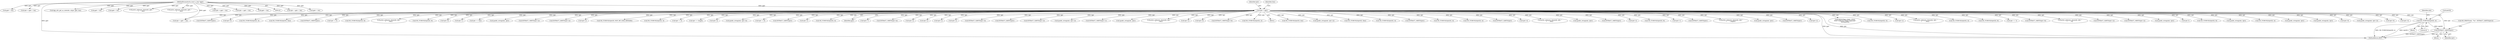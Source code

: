 digraph "0_tcpdump_d10a0f980fe8f9407ab1ffbd612641433ebe175e@array" {
"1000347" [label="(Call,ND_TCHECK2(tptr[0], 4))"];
"1000142" [label="(Call,tptr = pptr)"];
"1000128" [label="(MethodParameterIn,const u_char *pptr)"];
"1000357" [label="(Call,EXTRACT_32BITS(tptr))"];
"1002325" [label="(Call,tptr+6)"];
"1002358" [label="(Call,tptr+4)"];
"1002848" [label="(Call,EXTRACT_32BITS(tptr))"];
"1002331" [label="(Call,tptr+6)"];
"1002570" [label="(Call,ND_TCHECK2(tptr[0], 3))"];
"1001073" [label="(Call,ND_TCHECK2(tptr[0], tlen))"];
"1000622" [label="(Call,EXTRACT_16BITS(tptr))"];
"1002436" [label="(Call,tptr +=5)"];
"1002525" [label="(Call,ND_TCHECK2(tptr[0], 8))"];
"1001615" [label="(Call,print_unknown_data(ndo, tptr, \"\n\t    \", tlen))"];
"1002447" [label="(Call,ND_TCHECK2(tptr[0], 8))"];
"1000128" [label="(MethodParameterIn,const u_char *pptr)"];
"1002247" [label="(Call,tptr+6)"];
"1002582" [label="(Call,tptr+1)"];
"1001623" [label="(Call,tptr = pptr + len)"];
"1000352" [label="(Call,ND_PRINT((ndo, \"%u\", EXTRACT_32BITS(tptr))))"];
"1001097" [label="(Call,tptr += tlen)"];
"1002536" [label="(Call,ipaddr_string(ndo, tptr))"];
"1001625" [label="(Call,pptr + len)"];
"1001169" [label="(Call,pptr + len)"];
"1002368" [label="(Call,EXTRACT_16BITS(tptr+2))"];
"1002431" [label="(Call,EXTRACT_24BITS(tptr+2))"];
"1002243" [label="(Call,tptr+2)"];
"1001640" [label="(Call,ND_TCHECK2(tptr[0], BGP_MP_NLRI_MINSIZE))"];
"1001691" [label="(Call,tptr < pptr + len)"];
"1000615" [label="(Call,ND_TCHECK2(tptr[0], 3))"];
"1000542" [label="(Call,tptr +=4)"];
"1000206" [label="(Call,tptr < pptr + len)"];
"1002640" [label="(Call,tptr += length)"];
"1002205" [label="(Call,tptr+4)"];
"1002203" [label="(Call,ipaddr_string(ndo, tptr+4))"];
"1002387" [label="(Call,tptr +=8)"];
"1000461" [label="(Call,EXTRACT_32BITS(tptr))"];
"1002354" [label="(Call,tptr+3)"];
"1000587" [label="(Call,ND_TCHECK2(tptr[0], 4))"];
"1000144" [label="(Identifier,pptr)"];
"1002315" [label="(Call,tptr+7)"];
"1000354" [label="(Identifier,ndo)"];
"1002357" [label="(Call,EXTRACT_16BITS(tptr+4))"];
"1002369" [label="(Call,tptr+2)"];
"1002349" [label="(Call,tptr+2)"];
"1000346" [label="(Block,)"];
"1002257" [label="(Call,tptr+2)"];
"1002286" [label="(Call,tptr+2)"];
"1002199" [label="(Call,EXTRACT_32BITS(tptr+4))"];
"1000200" [label="(Call,bgp_attr_get_as_size(ndo, atype, pptr, len))"];
"1000493" [label="(Call,EXTRACT_32BITS(tptr))"];
"1002256" [label="(Call,EXTRACT_32BITS(tptr+2))"];
"1001693" [label="(Call,pptr + len)"];
"1002219" [label="(Call,ipaddr_string(ndo, tptr+2))"];
"1002581" [label="(Call,EXTRACT_16BITS(tptr+1))"];
"1002516" [label="(Call,ipaddr_string(ndo, tptr))"];
"1000682" [label="(Call,print_unknown_data(ndo, tptr, \"\n\t    \", tlen))"];
"1000351" [label="(Literal,4)"];
"1000357" [label="(Call,EXTRACT_32BITS(tptr))"];
"1002195" [label="(Call,tptr+2)"];
"1000143" [label="(Identifier,tptr)"];
"1002225" [label="(Call,tptr+6)"];
"1002246" [label="(Call,EXTRACT_16BITS(tptr+6))"];
"1002151" [label="(Call,ND_TCHECK2(tptr[0], 2))"];
"1000130" [label="(Block,)"];
"1000385" [label="(Call,ND_TCHECK2(tptr[0], len))"];
"1000142" [label="(Call,tptr = pptr)"];
"1002298" [label="(Call,ipaddr_string(ndo, tptr+2))"];
"1000663" [label="(Call,ND_TCHECK2(tptr[0], tlen))"];
"1002648" [label="(Call,ND_TCHECK2(tptr[0], 4))"];
"1002158" [label="(Call,EXTRACT_16BITS(tptr))"];
"1000486" [label="(Call,ND_TCHECK2(tptr[0], 4))"];
"1000355" [label="(Block,)"];
"1002489" [label="(Call,ND_TCHECK2(tptr[0], 4))"];
"1000426" [label="(Call,EXTRACT_32BITS(tptr))"];
"1002200" [label="(Call,tptr+4)"];
"1001092" [label="(Call,print_unknown_data(ndo, tptr, \"\n\t    \", tlen))"];
"1000208" [label="(Call,pptr + len)"];
"1002479" [label="(Call,ipaddr_string(ndo, tptr))"];
"1000406" [label="(Call,EXTRACT_16BITS(tptr))"];
"1002221" [label="(Call,tptr+2)"];
"1000348" [label="(Call,tptr[0])"];
"1002505" [label="(Call,ND_TCHECK2(tptr[0], 8))"];
"1002398" [label="(Call,tptr+1)"];
"1002668" [label="(Call,EXTRACT_32BITS(tptr))"];
"1000146" [label="(Identifier,tlen)"];
"1002635" [label="(Call,print_unknown_data(ndo, tptr,\"\n\t      \", length))"];
"1002909" [label="(Call,print_unknown_data(ndo, pptr, \"\n\t    \", len))"];
"1002499" [label="(Call,ipaddr_string(ndo, tptr))"];
"1002890" [label="(Call,print_unknown_data(ndo, pptr, \"\n\t    \", len))"];
"1001647" [label="(Call,EXTRACT_16BITS(tptr))"];
"1002300" [label="(Call,tptr+2)"];
"1002919" [label="(MethodReturn,RET)"];
"1000170" [label="(Call,tok2str(bgp_origin_values,\n\t\t\t\t\t\t\"Unknown Origin Typecode\",\n\t\t\t\t\t\ttptr[0]))"];
"1002408" [label="(Call,ND_TCHECK2(tptr[0], 5))"];
"1002432" [label="(Call,tptr+2)"];
"1002552" [label="(Call,print_unknown_data(ndo, tptr, \"\n\t      \", tlen))"];
"1000347" [label="(Call,ND_TCHECK2(tptr[0], 4))"];
"1000557" [label="(Call,ND_TCHECK2(tptr[0], 4))"];
"1001167" [label="(Call,tptr < pptr + len)"];
"1002468" [label="(Call,ND_TCHECK2(tptr[0], 8))"];
"1002585" [label="(Call,tptr += 3)"];
"1002224" [label="(Call,EXTRACT_16BITS(tptr+6))"];
"1002378" [label="(Call,print_unknown_data(ndo, tptr, \"\n\t      \", 8))"];
"1002242" [label="(Call,EXTRACT_32BITS(tptr+2))"];
"1002119" [label="(Call,tptr = pptr + len)"];
"1002194" [label="(Call,EXTRACT_16BITS(tptr+2))"];
"1000598" [label="(Call,ipaddr_string(ndo, tptr))"];
"1002091" [label="(Call,tptr-3)"];
"1000358" [label="(Identifier,tptr)"];
"1000445" [label="(Call,ND_TCHECK2(tptr[0], 8))"];
"1002458" [label="(Call,ipaddr_string(ndo, tptr))"];
"1000321" [label="(Call,ND_TCHECK2(tptr[0], 4))"];
"1000331" [label="(Call,ipaddr_string(ndo, tptr))"];
"1000567" [label="(Call,ipaddr_string(ndo, tptr))"];
"1002121" [label="(Call,pptr + len)"];
"1002308" [label="(Call,tptr+6)"];
"1002284" [label="(Call,ipaddr_string(ndo, tptr+2))"];
"1000347" -> "1000346"  [label="AST: "];
"1000347" -> "1000351"  [label="CFG: "];
"1000348" -> "1000347"  [label="AST: "];
"1000351" -> "1000347"  [label="AST: "];
"1000354" -> "1000347"  [label="CFG: "];
"1000347" -> "1002919"  [label="DDG: tptr[0]"];
"1000347" -> "1002919"  [label="DDG: ND_TCHECK2(tptr[0], 4)"];
"1000142" -> "1000347"  [label="DDG: tptr"];
"1000347" -> "1000357"  [label="DDG: tptr[0]"];
"1000142" -> "1000130"  [label="AST: "];
"1000142" -> "1000144"  [label="CFG: "];
"1000143" -> "1000142"  [label="AST: "];
"1000144" -> "1000142"  [label="AST: "];
"1000146" -> "1000142"  [label="CFG: "];
"1000142" -> "1002919"  [label="DDG: pptr"];
"1000142" -> "1002919"  [label="DDG: tptr"];
"1000128" -> "1000142"  [label="DDG: pptr"];
"1000142" -> "1000170"  [label="DDG: tptr"];
"1000142" -> "1000206"  [label="DDG: tptr"];
"1000142" -> "1000321"  [label="DDG: tptr"];
"1000142" -> "1000331"  [label="DDG: tptr"];
"1000142" -> "1000357"  [label="DDG: tptr"];
"1000142" -> "1000385"  [label="DDG: tptr"];
"1000142" -> "1000406"  [label="DDG: tptr"];
"1000142" -> "1000426"  [label="DDG: tptr"];
"1000142" -> "1000445"  [label="DDG: tptr"];
"1000142" -> "1000461"  [label="DDG: tptr"];
"1000142" -> "1000486"  [label="DDG: tptr"];
"1000142" -> "1000493"  [label="DDG: tptr"];
"1000142" -> "1000542"  [label="DDG: tptr"];
"1000142" -> "1000557"  [label="DDG: tptr"];
"1000142" -> "1000567"  [label="DDG: tptr"];
"1000142" -> "1000587"  [label="DDG: tptr"];
"1000142" -> "1000598"  [label="DDG: tptr"];
"1000142" -> "1000615"  [label="DDG: tptr"];
"1000142" -> "1000622"  [label="DDG: tptr"];
"1000142" -> "1000663"  [label="DDG: tptr"];
"1000142" -> "1000682"  [label="DDG: tptr"];
"1000142" -> "1001073"  [label="DDG: tptr"];
"1000142" -> "1001092"  [label="DDG: tptr"];
"1000142" -> "1001097"  [label="DDG: tptr"];
"1000142" -> "1001615"  [label="DDG: tptr"];
"1000142" -> "1001640"  [label="DDG: tptr"];
"1000142" -> "1001647"  [label="DDG: tptr"];
"1000142" -> "1002091"  [label="DDG: tptr"];
"1000142" -> "1002151"  [label="DDG: tptr"];
"1000142" -> "1002158"  [label="DDG: tptr"];
"1000142" -> "1002194"  [label="DDG: tptr"];
"1000142" -> "1002195"  [label="DDG: tptr"];
"1000142" -> "1002199"  [label="DDG: tptr"];
"1000142" -> "1002200"  [label="DDG: tptr"];
"1000142" -> "1002203"  [label="DDG: tptr"];
"1000142" -> "1002205"  [label="DDG: tptr"];
"1000142" -> "1002219"  [label="DDG: tptr"];
"1000142" -> "1002221"  [label="DDG: tptr"];
"1000142" -> "1002224"  [label="DDG: tptr"];
"1000142" -> "1002225"  [label="DDG: tptr"];
"1000142" -> "1002242"  [label="DDG: tptr"];
"1000142" -> "1002243"  [label="DDG: tptr"];
"1000142" -> "1002246"  [label="DDG: tptr"];
"1000142" -> "1002247"  [label="DDG: tptr"];
"1000142" -> "1002256"  [label="DDG: tptr"];
"1000142" -> "1002257"  [label="DDG: tptr"];
"1000142" -> "1002284"  [label="DDG: tptr"];
"1000142" -> "1002286"  [label="DDG: tptr"];
"1000142" -> "1002298"  [label="DDG: tptr"];
"1000142" -> "1002300"  [label="DDG: tptr"];
"1000142" -> "1002308"  [label="DDG: tptr"];
"1000142" -> "1002315"  [label="DDG: tptr"];
"1000142" -> "1002325"  [label="DDG: tptr"];
"1000142" -> "1002331"  [label="DDG: tptr"];
"1000142" -> "1002349"  [label="DDG: tptr"];
"1000142" -> "1002354"  [label="DDG: tptr"];
"1000142" -> "1002357"  [label="DDG: tptr"];
"1000142" -> "1002358"  [label="DDG: tptr"];
"1000142" -> "1002368"  [label="DDG: tptr"];
"1000142" -> "1002369"  [label="DDG: tptr"];
"1000142" -> "1002378"  [label="DDG: tptr"];
"1000142" -> "1002387"  [label="DDG: tptr"];
"1000142" -> "1002398"  [label="DDG: tptr"];
"1000142" -> "1002408"  [label="DDG: tptr"];
"1000142" -> "1002431"  [label="DDG: tptr"];
"1000142" -> "1002432"  [label="DDG: tptr"];
"1000142" -> "1002436"  [label="DDG: tptr"];
"1000142" -> "1002447"  [label="DDG: tptr"];
"1000142" -> "1002458"  [label="DDG: tptr"];
"1000142" -> "1002468"  [label="DDG: tptr"];
"1000142" -> "1002479"  [label="DDG: tptr"];
"1000142" -> "1002489"  [label="DDG: tptr"];
"1000142" -> "1002499"  [label="DDG: tptr"];
"1000142" -> "1002505"  [label="DDG: tptr"];
"1000142" -> "1002516"  [label="DDG: tptr"];
"1000142" -> "1002525"  [label="DDG: tptr"];
"1000142" -> "1002536"  [label="DDG: tptr"];
"1000142" -> "1002552"  [label="DDG: tptr"];
"1000142" -> "1002570"  [label="DDG: tptr"];
"1000142" -> "1002581"  [label="DDG: tptr"];
"1000142" -> "1002582"  [label="DDG: tptr"];
"1000142" -> "1002585"  [label="DDG: tptr"];
"1000142" -> "1002635"  [label="DDG: tptr"];
"1000142" -> "1002640"  [label="DDG: tptr"];
"1000142" -> "1002648"  [label="DDG: tptr"];
"1000142" -> "1002668"  [label="DDG: tptr"];
"1000142" -> "1002848"  [label="DDG: tptr"];
"1000128" -> "1000125"  [label="AST: "];
"1000128" -> "1002919"  [label="DDG: pptr"];
"1000128" -> "1000200"  [label="DDG: pptr"];
"1000128" -> "1000206"  [label="DDG: pptr"];
"1000128" -> "1000208"  [label="DDG: pptr"];
"1000128" -> "1001167"  [label="DDG: pptr"];
"1000128" -> "1001169"  [label="DDG: pptr"];
"1000128" -> "1001623"  [label="DDG: pptr"];
"1000128" -> "1001625"  [label="DDG: pptr"];
"1000128" -> "1001691"  [label="DDG: pptr"];
"1000128" -> "1001693"  [label="DDG: pptr"];
"1000128" -> "1002119"  [label="DDG: pptr"];
"1000128" -> "1002121"  [label="DDG: pptr"];
"1000128" -> "1002890"  [label="DDG: pptr"];
"1000128" -> "1002909"  [label="DDG: pptr"];
"1000357" -> "1000355"  [label="AST: "];
"1000357" -> "1000358"  [label="CFG: "];
"1000358" -> "1000357"  [label="AST: "];
"1000352" -> "1000357"  [label="CFG: "];
"1000357" -> "1002919"  [label="DDG: EXTRACT_32BITS(tptr)"];
"1000357" -> "1002919"  [label="DDG: tptr"];
}
